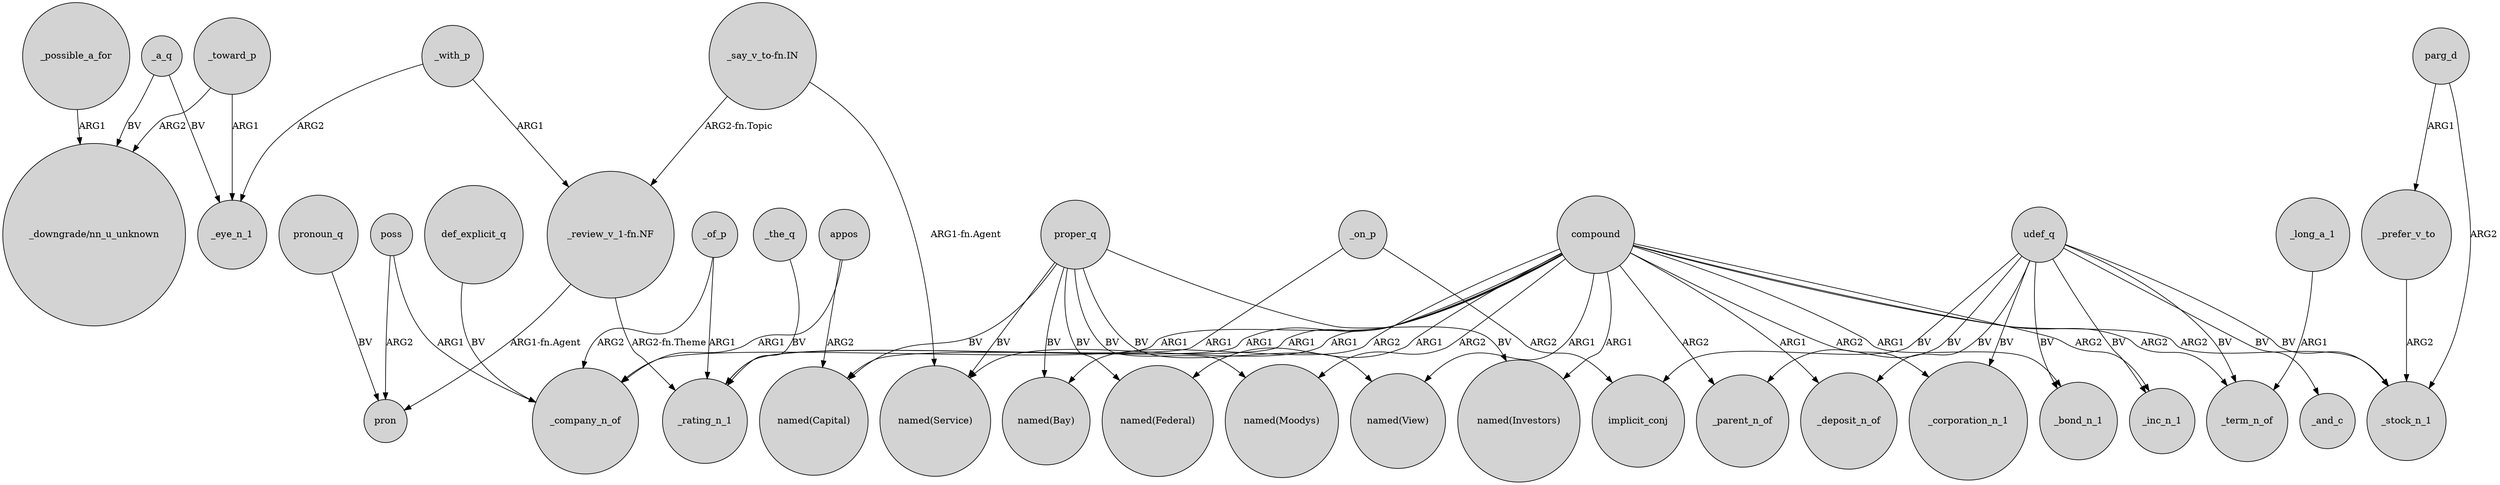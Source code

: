 digraph {
	node [shape=circle style=filled]
	_a_q -> _eye_n_1 [label=BV]
	compound -> "named(Moodys)" [label=ARG2]
	compound -> "named(Federal)" [label=ARG1]
	_possible_a_for -> "_downgrade/nn_u_unknown" [label=ARG1]
	udef_q -> _parent_n_of [label=BV]
	udef_q -> _inc_n_1 [label=BV]
	proper_q -> "named(Capital)" [label=BV]
	"_say_v_to-fn.IN" -> "named(Service)" [label="ARG1-fn.Agent"]
	proper_q -> "named(Bay)" [label=BV]
	poss -> pron [label=ARG2]
	compound -> _term_n_of [label=ARG2]
	_toward_p -> _eye_n_1 [label=ARG1]
	"_say_v_to-fn.IN" -> "_review_v_1-fn.NF" [label="ARG2-fn.Topic"]
	_on_p -> implicit_conj [label=ARG2]
	_on_p -> _rating_n_1 [label=ARG1]
	compound -> _bond_n_1 [label=ARG1]
	compound -> _corporation_n_1 [label=ARG2]
	compound -> "named(Investors)" [label=ARG1]
	parg_d -> _stock_n_1 [label=ARG2]
	proper_q -> "named(Moodys)" [label=BV]
	udef_q -> implicit_conj [label=BV]
	compound -> _parent_n_of [label=ARG2]
	compound -> "named(Service)" [label=ARG1]
	compound -> _stock_n_1 [label=ARG2]
	_toward_p -> "_downgrade/nn_u_unknown" [label=ARG2]
	def_explicit_q -> _company_n_of [label=BV]
	compound -> _company_n_of [label=ARG1]
	pronoun_q -> pron [label=BV]
	udef_q -> _deposit_n_of [label=BV]
	compound -> _rating_n_1 [label=ARG1]
	udef_q -> _bond_n_1 [label=BV]
	udef_q -> _corporation_n_1 [label=BV]
	udef_q -> _stock_n_1 [label=BV]
	_of_p -> _rating_n_1 [label=ARG1]
	"_review_v_1-fn.NF" -> _rating_n_1 [label="ARG2-fn.Theme"]
	_the_q -> _rating_n_1 [label=BV]
	udef_q -> _term_n_of [label=BV]
	proper_q -> "named(Service)" [label=BV]
	compound -> "named(Capital)" [label=ARG1]
	compound -> "named(View)" [label=ARG1]
	proper_q -> "named(Federal)" [label=BV]
	parg_d -> _prefer_v_to [label=ARG1]
	compound -> "named(Bay)" [label=ARG2]
	appos -> _company_n_of [label=ARG1]
	"_review_v_1-fn.NF" -> pron [label="ARG1-fn.Agent"]
	_prefer_v_to -> _stock_n_1 [label=ARG2]
	compound -> _deposit_n_of [label=ARG1]
	_a_q -> "_downgrade/nn_u_unknown" [label=BV]
	_with_p -> _eye_n_1 [label=ARG2]
	poss -> _company_n_of [label=ARG1]
	udef_q -> _and_c [label=BV]
	proper_q -> "named(Investors)" [label=BV]
	appos -> "named(Capital)" [label=ARG2]
	compound -> _inc_n_1 [label=ARG2]
	_of_p -> _company_n_of [label=ARG2]
	_long_a_1 -> _term_n_of [label=ARG1]
	_with_p -> "_review_v_1-fn.NF" [label=ARG1]
	proper_q -> "named(View)" [label=BV]
}
